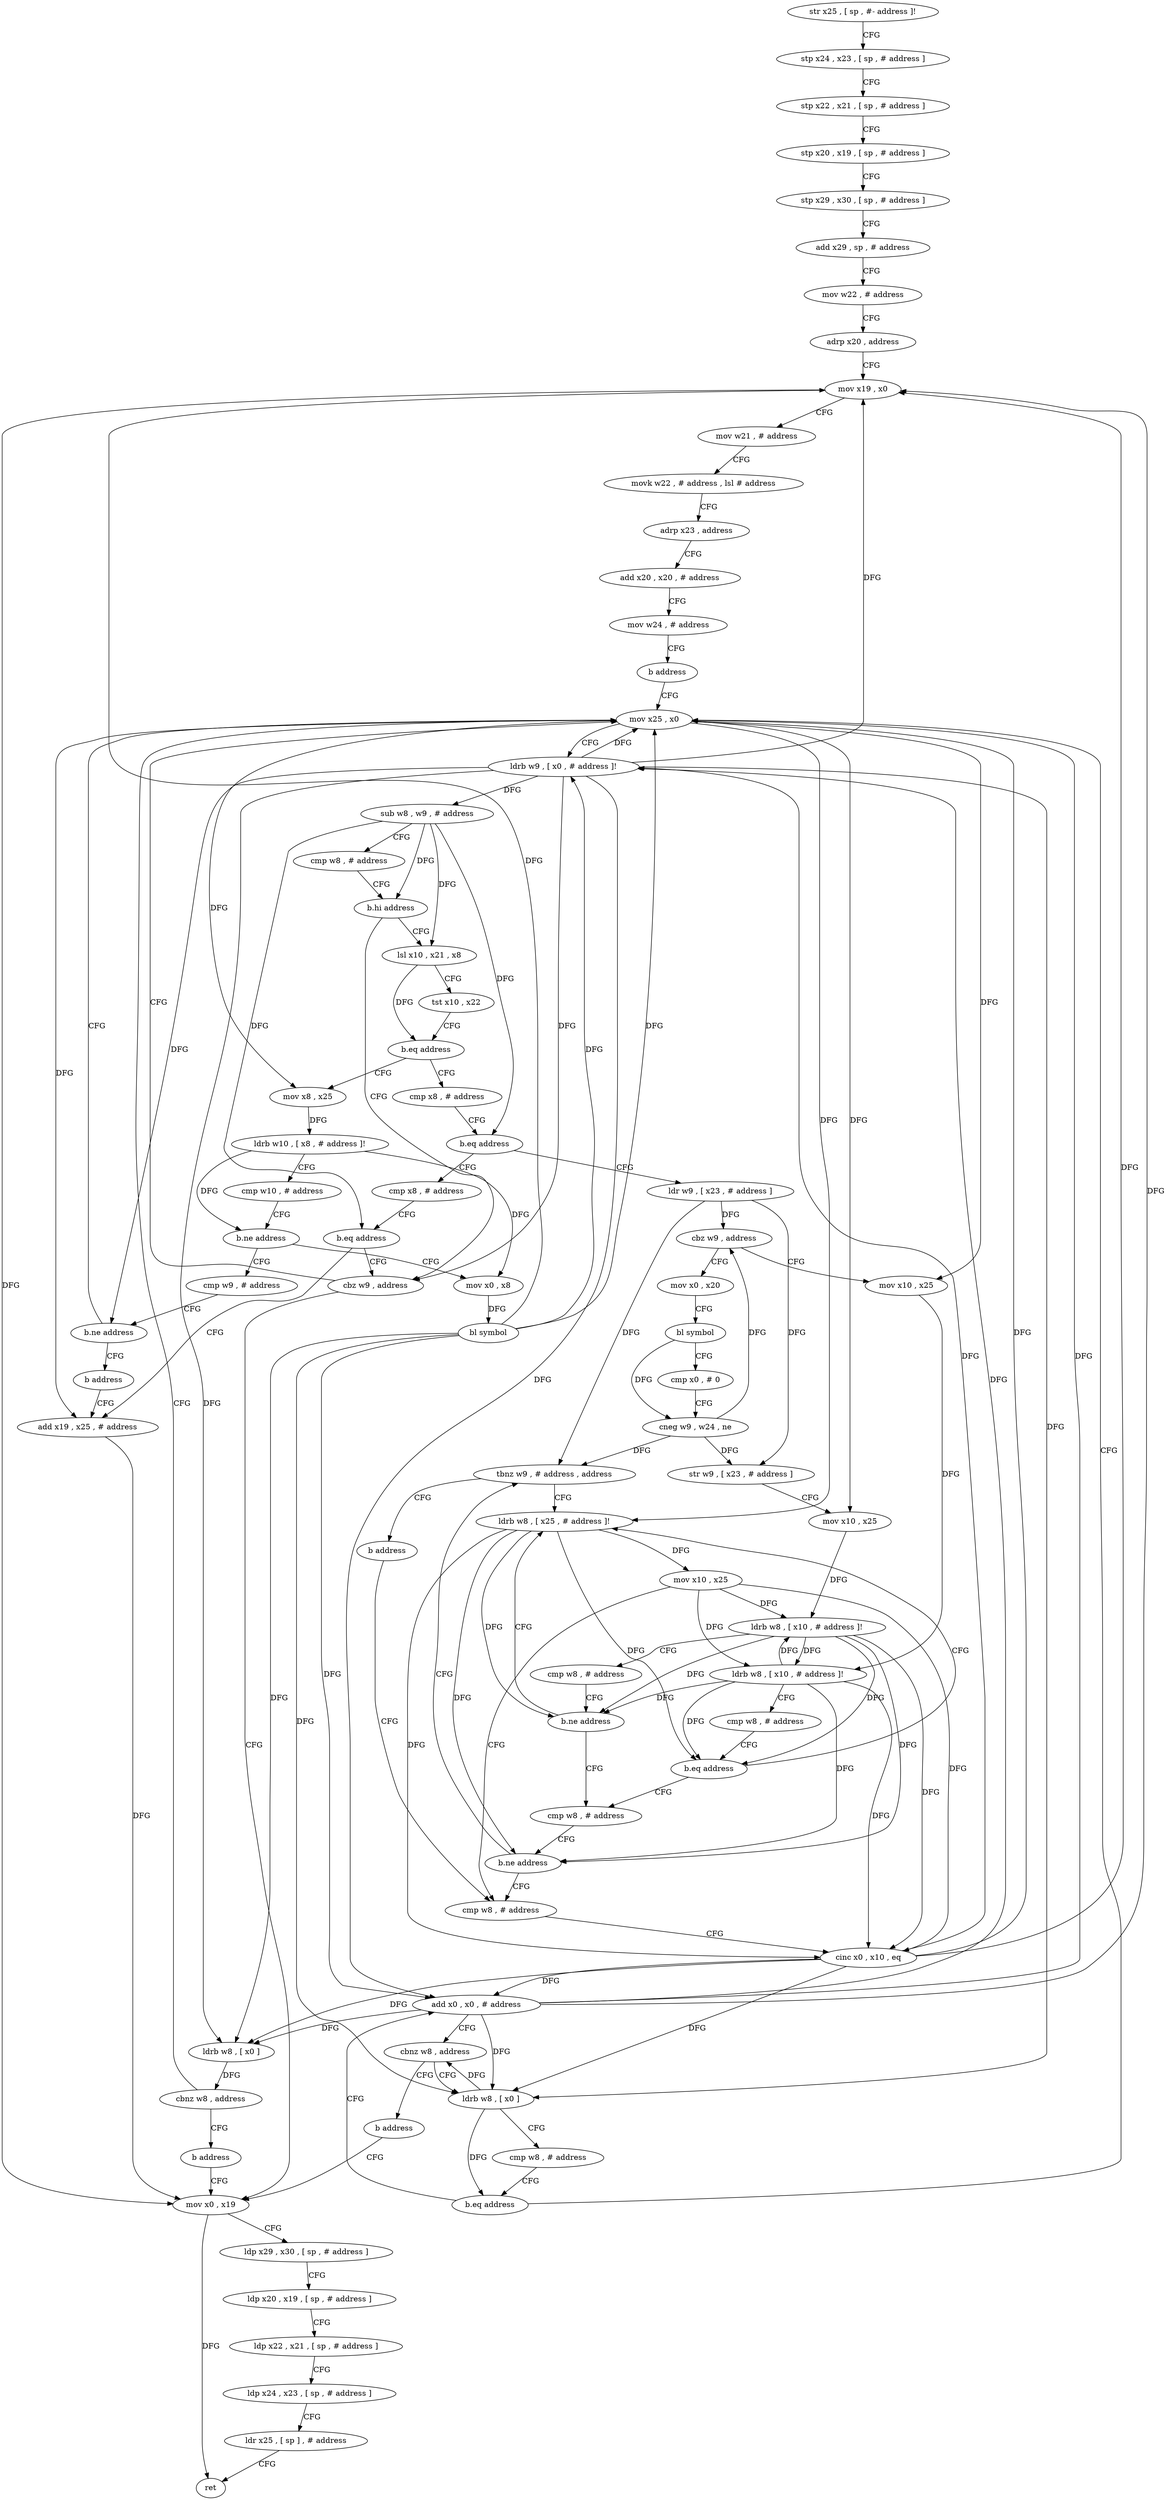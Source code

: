 digraph "func" {
"4306544" [label = "str x25 , [ sp , #- address ]!" ]
"4306548" [label = "stp x24 , x23 , [ sp , # address ]" ]
"4306552" [label = "stp x22 , x21 , [ sp , # address ]" ]
"4306556" [label = "stp x20 , x19 , [ sp , # address ]" ]
"4306560" [label = "stp x29 , x30 , [ sp , # address ]" ]
"4306564" [label = "add x29 , sp , # address" ]
"4306568" [label = "mov w22 , # address" ]
"4306572" [label = "adrp x20 , address" ]
"4306576" [label = "mov x19 , x0" ]
"4306580" [label = "mov w21 , # address" ]
"4306584" [label = "movk w22 , # address , lsl # address" ]
"4306588" [label = "adrp x23 , address" ]
"4306592" [label = "add x20 , x20 , # address" ]
"4306596" [label = "mov w24 , # address" ]
"4306600" [label = "b address" ]
"4306624" [label = "mov x25 , x0" ]
"4306628" [label = "ldrb w9 , [ x0 , # address ]!" ]
"4306632" [label = "sub w8 , w9 , # address" ]
"4306636" [label = "cmp w8 , # address" ]
"4306640" [label = "b.hi address" ]
"4306620" [label = "cbz w9 , address" ]
"4306644" [label = "lsl x10 , x21 , x8" ]
"4306824" [label = "mov x0 , x19" ]
"4306648" [label = "tst x10 , x22" ]
"4306652" [label = "b.eq address" ]
"4306604" [label = "cmp x8 , # address" ]
"4306656" [label = "mov x8 , x25" ]
"4306828" [label = "ldp x29 , x30 , [ sp , # address ]" ]
"4306832" [label = "ldp x20 , x19 , [ sp , # address ]" ]
"4306836" [label = "ldp x22 , x21 , [ sp , # address ]" ]
"4306840" [label = "ldp x24 , x23 , [ sp , # address ]" ]
"4306844" [label = "ldr x25 , [ sp ] , # address" ]
"4306848" [label = "ret" ]
"4306608" [label = "b.eq address" ]
"4306704" [label = "ldr w9 , [ x23 , # address ]" ]
"4306612" [label = "cmp x8 , # address" ]
"4306660" [label = "ldrb w10 , [ x8 , # address ]!" ]
"4306664" [label = "cmp w10 , # address" ]
"4306668" [label = "b.ne address" ]
"4306692" [label = "cmp w9 , # address" ]
"4306672" [label = "mov x0 , x8" ]
"4306708" [label = "cbz w9 , address" ]
"4306744" [label = "mov x0 , x20" ]
"4306712" [label = "mov x10 , x25" ]
"4306616" [label = "b.eq address" ]
"4306820" [label = "add x19 , x25 , # address" ]
"4306696" [label = "b.ne address" ]
"4306700" [label = "b address" ]
"4306676" [label = "bl symbol" ]
"4306680" [label = "ldrb w8 , [ x0 ]" ]
"4306684" [label = "cbnz w8 , address" ]
"4306688" [label = "b address" ]
"4306748" [label = "bl symbol" ]
"4306752" [label = "cmp x0 , # 0" ]
"4306756" [label = "cneg w9 , w24 , ne" ]
"4306760" [label = "str w9 , [ x23 , # address ]" ]
"4306764" [label = "mov x10 , x25" ]
"4306768" [label = "ldrb w8 , [ x10 , # address ]!" ]
"4306772" [label = "cmp w8 , # address" ]
"4306776" [label = "b.ne address" ]
"4306728" [label = "cmp w8 , # address" ]
"4306780" [label = "ldrb w8 , [ x25 , # address ]!" ]
"4306716" [label = "ldrb w8 , [ x10 , # address ]!" ]
"4306720" [label = "cmp w8 , # address" ]
"4306724" [label = "b.eq address" ]
"4306732" [label = "b.ne address" ]
"4306788" [label = "cmp w8 , # address" ]
"4306736" [label = "tbnz w9 , # address , address" ]
"4306784" [label = "mov x10 , x25" ]
"4306792" [label = "cinc x0 , x10 , eq" ]
"4306796" [label = "ldrb w8 , [ x0 ]" ]
"4306740" [label = "b address" ]
"4306808" [label = "add x0 , x0 , # address" ]
"4306812" [label = "cbnz w8 , address" ]
"4306816" [label = "b address" ]
"4306800" [label = "cmp w8 , # address" ]
"4306804" [label = "b.eq address" ]
"4306544" -> "4306548" [ label = "CFG" ]
"4306548" -> "4306552" [ label = "CFG" ]
"4306552" -> "4306556" [ label = "CFG" ]
"4306556" -> "4306560" [ label = "CFG" ]
"4306560" -> "4306564" [ label = "CFG" ]
"4306564" -> "4306568" [ label = "CFG" ]
"4306568" -> "4306572" [ label = "CFG" ]
"4306572" -> "4306576" [ label = "CFG" ]
"4306576" -> "4306580" [ label = "CFG" ]
"4306576" -> "4306824" [ label = "DFG" ]
"4306580" -> "4306584" [ label = "CFG" ]
"4306584" -> "4306588" [ label = "CFG" ]
"4306588" -> "4306592" [ label = "CFG" ]
"4306592" -> "4306596" [ label = "CFG" ]
"4306596" -> "4306600" [ label = "CFG" ]
"4306600" -> "4306624" [ label = "CFG" ]
"4306624" -> "4306628" [ label = "CFG" ]
"4306624" -> "4306656" [ label = "DFG" ]
"4306624" -> "4306712" [ label = "DFG" ]
"4306624" -> "4306820" [ label = "DFG" ]
"4306624" -> "4306780" [ label = "DFG" ]
"4306624" -> "4306764" [ label = "DFG" ]
"4306628" -> "4306632" [ label = "DFG" ]
"4306628" -> "4306576" [ label = "DFG" ]
"4306628" -> "4306624" [ label = "DFG" ]
"4306628" -> "4306680" [ label = "DFG" ]
"4306628" -> "4306796" [ label = "DFG" ]
"4306628" -> "4306808" [ label = "DFG" ]
"4306628" -> "4306620" [ label = "DFG" ]
"4306628" -> "4306696" [ label = "DFG" ]
"4306632" -> "4306636" [ label = "CFG" ]
"4306632" -> "4306640" [ label = "DFG" ]
"4306632" -> "4306644" [ label = "DFG" ]
"4306632" -> "4306608" [ label = "DFG" ]
"4306632" -> "4306616" [ label = "DFG" ]
"4306636" -> "4306640" [ label = "CFG" ]
"4306640" -> "4306620" [ label = "CFG" ]
"4306640" -> "4306644" [ label = "CFG" ]
"4306620" -> "4306824" [ label = "CFG" ]
"4306620" -> "4306624" [ label = "CFG" ]
"4306644" -> "4306648" [ label = "CFG" ]
"4306644" -> "4306652" [ label = "DFG" ]
"4306824" -> "4306828" [ label = "CFG" ]
"4306824" -> "4306848" [ label = "DFG" ]
"4306648" -> "4306652" [ label = "CFG" ]
"4306652" -> "4306604" [ label = "CFG" ]
"4306652" -> "4306656" [ label = "CFG" ]
"4306604" -> "4306608" [ label = "CFG" ]
"4306656" -> "4306660" [ label = "DFG" ]
"4306828" -> "4306832" [ label = "CFG" ]
"4306832" -> "4306836" [ label = "CFG" ]
"4306836" -> "4306840" [ label = "CFG" ]
"4306840" -> "4306844" [ label = "CFG" ]
"4306844" -> "4306848" [ label = "CFG" ]
"4306608" -> "4306704" [ label = "CFG" ]
"4306608" -> "4306612" [ label = "CFG" ]
"4306704" -> "4306708" [ label = "DFG" ]
"4306704" -> "4306760" [ label = "DFG" ]
"4306704" -> "4306736" [ label = "DFG" ]
"4306612" -> "4306616" [ label = "CFG" ]
"4306660" -> "4306664" [ label = "CFG" ]
"4306660" -> "4306672" [ label = "DFG" ]
"4306660" -> "4306668" [ label = "DFG" ]
"4306664" -> "4306668" [ label = "CFG" ]
"4306668" -> "4306692" [ label = "CFG" ]
"4306668" -> "4306672" [ label = "CFG" ]
"4306692" -> "4306696" [ label = "CFG" ]
"4306672" -> "4306676" [ label = "DFG" ]
"4306708" -> "4306744" [ label = "CFG" ]
"4306708" -> "4306712" [ label = "CFG" ]
"4306744" -> "4306748" [ label = "CFG" ]
"4306712" -> "4306716" [ label = "DFG" ]
"4306616" -> "4306820" [ label = "CFG" ]
"4306616" -> "4306620" [ label = "CFG" ]
"4306820" -> "4306824" [ label = "DFG" ]
"4306696" -> "4306624" [ label = "CFG" ]
"4306696" -> "4306700" [ label = "CFG" ]
"4306700" -> "4306820" [ label = "CFG" ]
"4306676" -> "4306680" [ label = "DFG" ]
"4306676" -> "4306576" [ label = "DFG" ]
"4306676" -> "4306624" [ label = "DFG" ]
"4306676" -> "4306628" [ label = "DFG" ]
"4306676" -> "4306796" [ label = "DFG" ]
"4306676" -> "4306808" [ label = "DFG" ]
"4306680" -> "4306684" [ label = "DFG" ]
"4306684" -> "4306624" [ label = "CFG" ]
"4306684" -> "4306688" [ label = "CFG" ]
"4306688" -> "4306824" [ label = "CFG" ]
"4306748" -> "4306752" [ label = "CFG" ]
"4306748" -> "4306756" [ label = "DFG" ]
"4306752" -> "4306756" [ label = "CFG" ]
"4306756" -> "4306760" [ label = "DFG" ]
"4306756" -> "4306708" [ label = "DFG" ]
"4306756" -> "4306736" [ label = "DFG" ]
"4306760" -> "4306764" [ label = "CFG" ]
"4306764" -> "4306768" [ label = "DFG" ]
"4306768" -> "4306772" [ label = "CFG" ]
"4306768" -> "4306716" [ label = "DFG" ]
"4306768" -> "4306724" [ label = "DFG" ]
"4306768" -> "4306732" [ label = "DFG" ]
"4306768" -> "4306792" [ label = "DFG" ]
"4306768" -> "4306776" [ label = "DFG" ]
"4306772" -> "4306776" [ label = "CFG" ]
"4306776" -> "4306728" [ label = "CFG" ]
"4306776" -> "4306780" [ label = "CFG" ]
"4306728" -> "4306732" [ label = "CFG" ]
"4306780" -> "4306784" [ label = "DFG" ]
"4306780" -> "4306724" [ label = "DFG" ]
"4306780" -> "4306732" [ label = "DFG" ]
"4306780" -> "4306776" [ label = "DFG" ]
"4306780" -> "4306792" [ label = "DFG" ]
"4306716" -> "4306720" [ label = "CFG" ]
"4306716" -> "4306768" [ label = "DFG" ]
"4306716" -> "4306792" [ label = "DFG" ]
"4306716" -> "4306724" [ label = "DFG" ]
"4306716" -> "4306732" [ label = "DFG" ]
"4306716" -> "4306776" [ label = "DFG" ]
"4306720" -> "4306724" [ label = "CFG" ]
"4306724" -> "4306780" [ label = "CFG" ]
"4306724" -> "4306728" [ label = "CFG" ]
"4306732" -> "4306788" [ label = "CFG" ]
"4306732" -> "4306736" [ label = "CFG" ]
"4306788" -> "4306792" [ label = "CFG" ]
"4306736" -> "4306780" [ label = "CFG" ]
"4306736" -> "4306740" [ label = "CFG" ]
"4306784" -> "4306788" [ label = "CFG" ]
"4306784" -> "4306716" [ label = "DFG" ]
"4306784" -> "4306768" [ label = "DFG" ]
"4306784" -> "4306792" [ label = "DFG" ]
"4306792" -> "4306796" [ label = "DFG" ]
"4306792" -> "4306576" [ label = "DFG" ]
"4306792" -> "4306624" [ label = "DFG" ]
"4306792" -> "4306628" [ label = "DFG" ]
"4306792" -> "4306680" [ label = "DFG" ]
"4306792" -> "4306808" [ label = "DFG" ]
"4306796" -> "4306800" [ label = "CFG" ]
"4306796" -> "4306804" [ label = "DFG" ]
"4306796" -> "4306812" [ label = "DFG" ]
"4306740" -> "4306788" [ label = "CFG" ]
"4306808" -> "4306812" [ label = "CFG" ]
"4306808" -> "4306576" [ label = "DFG" ]
"4306808" -> "4306624" [ label = "DFG" ]
"4306808" -> "4306628" [ label = "DFG" ]
"4306808" -> "4306680" [ label = "DFG" ]
"4306808" -> "4306796" [ label = "DFG" ]
"4306812" -> "4306796" [ label = "CFG" ]
"4306812" -> "4306816" [ label = "CFG" ]
"4306816" -> "4306824" [ label = "CFG" ]
"4306800" -> "4306804" [ label = "CFG" ]
"4306804" -> "4306624" [ label = "CFG" ]
"4306804" -> "4306808" [ label = "CFG" ]
}
